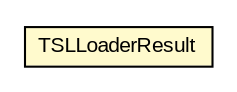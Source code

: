 #!/usr/local/bin/dot
#
# Class diagram 
# Generated by UMLGraph version R5_6-24-gf6e263 (http://www.umlgraph.org/)
#

digraph G {
	edge [fontname="arial",fontsize=10,labelfontname="arial",labelfontsize=10];
	node [fontname="arial",fontsize=10,shape=plaintext];
	nodesep=0.25;
	ranksep=0.5;
	// eu.europa.esig.dss.tsl.TSLLoaderResult
	c692698 [label=<<table title="eu.europa.esig.dss.tsl.TSLLoaderResult" border="0" cellborder="1" cellspacing="0" cellpadding="2" port="p" bgcolor="lemonChiffon" href="./TSLLoaderResult.html">
		<tr><td><table border="0" cellspacing="0" cellpadding="1">
<tr><td align="center" balign="center"> TSLLoaderResult </td></tr>
		</table></td></tr>
		</table>>, URL="./TSLLoaderResult.html", fontname="arial", fontcolor="black", fontsize=10.0];
}

